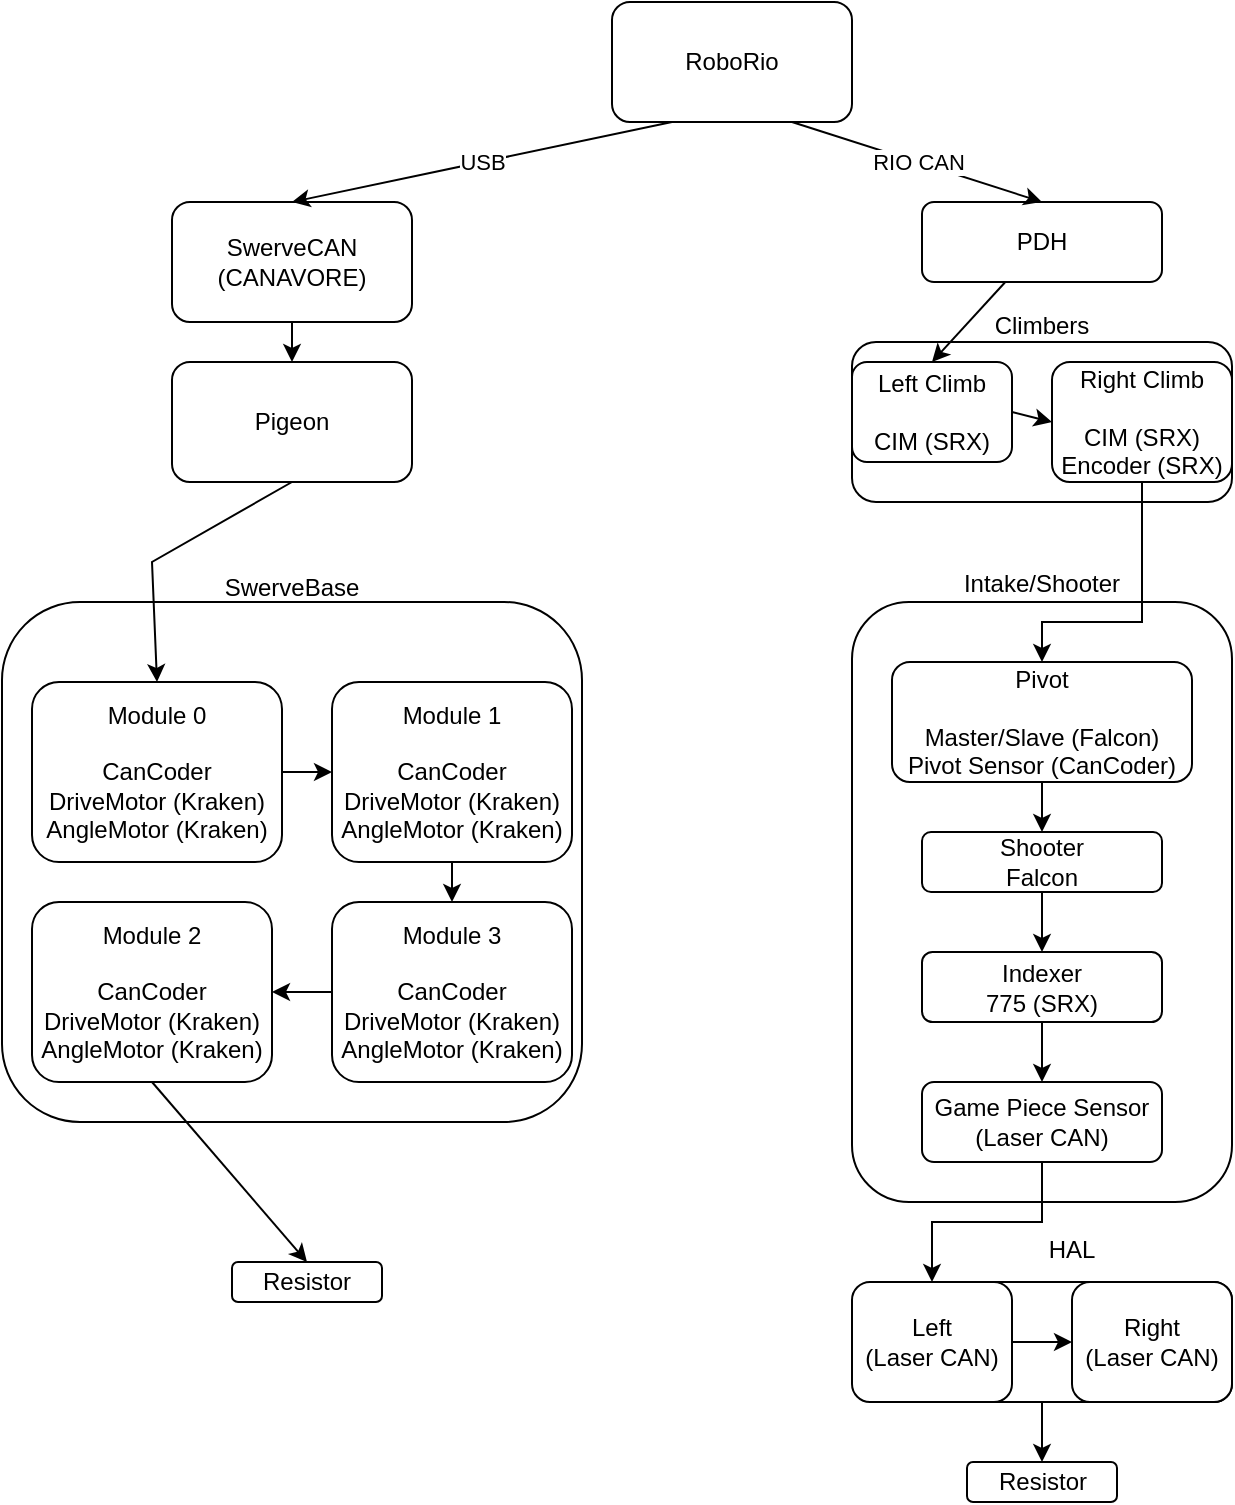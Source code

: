<mxfile version="23.1.1" type="device">
  <diagram name="Page-1" id="ezf9kzDgLRbaJWV2NEEC">
    <mxGraphModel dx="734" dy="658" grid="1" gridSize="10" guides="1" tooltips="1" connect="1" arrows="1" fold="1" page="1" pageScale="1" pageWidth="850" pageHeight="1100" math="0" shadow="0">
      <root>
        <mxCell id="0" />
        <mxCell id="1" parent="0" />
        <mxCell id="kCblFk3yUh5wosCjg6-f-1" value="RoboRio" style="rounded=1;whiteSpace=wrap;html=1;" vertex="1" parent="1">
          <mxGeometry x="340" y="50" width="120" height="60" as="geometry" />
        </mxCell>
        <mxCell id="kCblFk3yUh5wosCjg6-f-2" value="SwerveCAN&lt;br&gt;(CANAVORE)" style="rounded=1;whiteSpace=wrap;html=1;" vertex="1" parent="1">
          <mxGeometry x="120" y="150" width="120" height="60" as="geometry" />
        </mxCell>
        <mxCell id="kCblFk3yUh5wosCjg6-f-4" value="SwerveBase" style="rounded=1;whiteSpace=wrap;html=1;spacingTop=0;labelPosition=center;verticalLabelPosition=top;align=center;verticalAlign=bottom;spacing=0;" vertex="1" parent="1">
          <mxGeometry x="35" y="350" width="290" height="260" as="geometry" />
        </mxCell>
        <mxCell id="kCblFk3yUh5wosCjg6-f-6" value="Module 0&lt;br&gt;&lt;br&gt;CanCoder&lt;br&gt;DriveMotor (Kraken)&lt;br&gt;AngleMotor (Kraken)" style="rounded=1;whiteSpace=wrap;html=1;" vertex="1" parent="1">
          <mxGeometry x="50" y="390" width="125" height="90" as="geometry" />
        </mxCell>
        <mxCell id="kCblFk3yUh5wosCjg6-f-9" value="Module 1&lt;br&gt;&lt;br&gt;CanCoder&lt;br&gt;DriveMotor (Kraken)&lt;br&gt;AngleMotor (Kraken)" style="rounded=1;whiteSpace=wrap;html=1;" vertex="1" parent="1">
          <mxGeometry x="200" y="390" width="120" height="90" as="geometry" />
        </mxCell>
        <mxCell id="kCblFk3yUh5wosCjg6-f-10" value="Module 2&lt;br&gt;&lt;br&gt;CanCoder&lt;br&gt;DriveMotor (Kraken)&lt;br&gt;AngleMotor (Kraken)" style="rounded=1;whiteSpace=wrap;html=1;" vertex="1" parent="1">
          <mxGeometry x="50" y="500" width="120" height="90" as="geometry" />
        </mxCell>
        <mxCell id="kCblFk3yUh5wosCjg6-f-11" value="Module 3&lt;br&gt;&lt;br&gt;CanCoder&lt;br&gt;DriveMotor (Kraken)&lt;br&gt;AngleMotor (Kraken)" style="rounded=1;whiteSpace=wrap;html=1;" vertex="1" parent="1">
          <mxGeometry x="200" y="500" width="120" height="90" as="geometry" />
        </mxCell>
        <mxCell id="kCblFk3yUh5wosCjg6-f-12" value="Pigeon" style="rounded=1;whiteSpace=wrap;html=1;" vertex="1" parent="1">
          <mxGeometry x="120" y="230" width="120" height="60" as="geometry" />
        </mxCell>
        <mxCell id="kCblFk3yUh5wosCjg6-f-16" value="PDH" style="rounded=1;whiteSpace=wrap;html=1;" vertex="1" parent="1">
          <mxGeometry x="495" y="150" width="120" height="40" as="geometry" />
        </mxCell>
        <mxCell id="kCblFk3yUh5wosCjg6-f-17" value="" style="endArrow=classic;html=1;rounded=0;exitX=0.75;exitY=1;exitDx=0;exitDy=0;entryX=0.5;entryY=0;entryDx=0;entryDy=0;" edge="1" parent="1" source="kCblFk3yUh5wosCjg6-f-1" target="kCblFk3yUh5wosCjg6-f-16">
          <mxGeometry relative="1" as="geometry">
            <mxPoint x="470" y="190" as="sourcePoint" />
            <mxPoint x="570" y="210" as="targetPoint" />
          </mxGeometry>
        </mxCell>
        <mxCell id="kCblFk3yUh5wosCjg6-f-18" value="RIO CAN" style="edgeLabel;resizable=0;html=1;align=center;verticalAlign=middle;" connectable="0" vertex="1" parent="kCblFk3yUh5wosCjg6-f-17">
          <mxGeometry relative="1" as="geometry" />
        </mxCell>
        <mxCell id="kCblFk3yUh5wosCjg6-f-19" value="" style="endArrow=classic;html=1;rounded=0;exitX=0.25;exitY=1;exitDx=0;exitDy=0;entryX=0.5;entryY=0;entryDx=0;entryDy=0;" edge="1" parent="1" source="kCblFk3yUh5wosCjg6-f-1" target="kCblFk3yUh5wosCjg6-f-2">
          <mxGeometry relative="1" as="geometry">
            <mxPoint x="270" y="140" as="sourcePoint" />
            <mxPoint x="370" y="140" as="targetPoint" />
          </mxGeometry>
        </mxCell>
        <mxCell id="kCblFk3yUh5wosCjg6-f-20" value="USB" style="edgeLabel;resizable=0;html=1;align=center;verticalAlign=middle;" connectable="0" vertex="1" parent="kCblFk3yUh5wosCjg6-f-19">
          <mxGeometry relative="1" as="geometry" />
        </mxCell>
        <mxCell id="kCblFk3yUh5wosCjg6-f-23" value="" style="endArrow=classic;html=1;rounded=0;exitX=0.5;exitY=1;exitDx=0;exitDy=0;entryX=0.5;entryY=0;entryDx=0;entryDy=0;" edge="1" parent="1" source="kCblFk3yUh5wosCjg6-f-2" target="kCblFk3yUh5wosCjg6-f-12">
          <mxGeometry width="50" height="50" relative="1" as="geometry">
            <mxPoint x="380" y="250" as="sourcePoint" />
            <mxPoint x="430" y="200" as="targetPoint" />
          </mxGeometry>
        </mxCell>
        <mxCell id="kCblFk3yUh5wosCjg6-f-25" value="" style="endArrow=classic;html=1;rounded=0;exitX=0.5;exitY=1;exitDx=0;exitDy=0;entryX=0.5;entryY=0;entryDx=0;entryDy=0;" edge="1" parent="1" source="kCblFk3yUh5wosCjg6-f-12" target="kCblFk3yUh5wosCjg6-f-6">
          <mxGeometry width="50" height="50" relative="1" as="geometry">
            <mxPoint x="370" y="330" as="sourcePoint" />
            <mxPoint x="420" y="280" as="targetPoint" />
            <Array as="points">
              <mxPoint x="110" y="330" />
            </Array>
          </mxGeometry>
        </mxCell>
        <mxCell id="kCblFk3yUh5wosCjg6-f-26" value="" style="endArrow=classic;html=1;rounded=0;exitX=1;exitY=0.5;exitDx=0;exitDy=0;" edge="1" parent="1" source="kCblFk3yUh5wosCjg6-f-6" target="kCblFk3yUh5wosCjg6-f-9">
          <mxGeometry width="50" height="50" relative="1" as="geometry">
            <mxPoint x="340" y="360" as="sourcePoint" />
            <mxPoint x="390" y="310" as="targetPoint" />
          </mxGeometry>
        </mxCell>
        <mxCell id="kCblFk3yUh5wosCjg6-f-27" value="" style="endArrow=classic;html=1;rounded=0;exitX=0.5;exitY=1;exitDx=0;exitDy=0;entryX=0.5;entryY=0;entryDx=0;entryDy=0;" edge="1" parent="1" source="kCblFk3yUh5wosCjg6-f-9" target="kCblFk3yUh5wosCjg6-f-11">
          <mxGeometry width="50" height="50" relative="1" as="geometry">
            <mxPoint x="410" y="460" as="sourcePoint" />
            <mxPoint x="460" y="410" as="targetPoint" />
          </mxGeometry>
        </mxCell>
        <mxCell id="kCblFk3yUh5wosCjg6-f-28" value="" style="endArrow=classic;html=1;rounded=0;exitX=0;exitY=0.5;exitDx=0;exitDy=0;entryX=1;entryY=0.5;entryDx=0;entryDy=0;" edge="1" parent="1" source="kCblFk3yUh5wosCjg6-f-11" target="kCblFk3yUh5wosCjg6-f-10">
          <mxGeometry width="50" height="50" relative="1" as="geometry">
            <mxPoint x="390" y="490" as="sourcePoint" />
            <mxPoint x="440" y="440" as="targetPoint" />
          </mxGeometry>
        </mxCell>
        <mxCell id="kCblFk3yUh5wosCjg6-f-29" value="Resistor" style="rounded=1;whiteSpace=wrap;html=1;" vertex="1" parent="1">
          <mxGeometry x="150" y="680" width="75" height="20" as="geometry" />
        </mxCell>
        <mxCell id="kCblFk3yUh5wosCjg6-f-30" value="" style="endArrow=classic;html=1;rounded=0;exitX=0.5;exitY=1;exitDx=0;exitDy=0;entryX=0.5;entryY=0;entryDx=0;entryDy=0;" edge="1" parent="1" source="kCblFk3yUh5wosCjg6-f-10" target="kCblFk3yUh5wosCjg6-f-29">
          <mxGeometry width="50" height="50" relative="1" as="geometry">
            <mxPoint x="390" y="490" as="sourcePoint" />
            <mxPoint x="440" y="440" as="targetPoint" />
          </mxGeometry>
        </mxCell>
        <mxCell id="kCblFk3yUh5wosCjg6-f-31" value="Resistor" style="rounded=1;whiteSpace=wrap;html=1;" vertex="1" parent="1">
          <mxGeometry x="517.5" y="780" width="75" height="20" as="geometry" />
        </mxCell>
        <mxCell id="kCblFk3yUh5wosCjg6-f-32" value="&lt;p style=&quot;line-height: 120%;&quot;&gt;Climbers&lt;/p&gt;" style="rounded=1;whiteSpace=wrap;html=1;spacingTop=0;labelPosition=center;verticalLabelPosition=top;align=center;verticalAlign=bottom;spacing=-11;" vertex="1" parent="1">
          <mxGeometry x="460" y="220" width="190" height="80" as="geometry" />
        </mxCell>
        <mxCell id="kCblFk3yUh5wosCjg6-f-33" value="Intake/Shooter" style="rounded=1;fontColor=default;whiteSpace=wrap;html=1;spacingTop=-5;labelPosition=center;verticalLabelPosition=top;align=center;verticalAlign=bottom;" vertex="1" parent="1">
          <mxGeometry x="460" y="350" width="190" height="300" as="geometry" />
        </mxCell>
        <mxCell id="kCblFk3yUh5wosCjg6-f-34" value="Left Climb&lt;br&gt;&lt;br&gt;CIM (SRX)" style="rounded=1;whiteSpace=wrap;html=1;" vertex="1" parent="1">
          <mxGeometry x="460" y="230" width="80" height="50" as="geometry" />
        </mxCell>
        <mxCell id="kCblFk3yUh5wosCjg6-f-48" value="" style="edgeStyle=orthogonalEdgeStyle;rounded=0;orthogonalLoop=1;jettySize=auto;html=1;" edge="1" parent="1" source="kCblFk3yUh5wosCjg6-f-35" target="kCblFk3yUh5wosCjg6-f-36">
          <mxGeometry relative="1" as="geometry">
            <Array as="points">
              <mxPoint x="605" y="360" />
              <mxPoint x="555" y="360" />
            </Array>
          </mxGeometry>
        </mxCell>
        <mxCell id="kCblFk3yUh5wosCjg6-f-35" value="Right Climb&lt;br&gt;&lt;br&gt;CIM (SRX)&lt;br&gt;Encoder (SRX)" style="rounded=1;whiteSpace=wrap;html=1;" vertex="1" parent="1">
          <mxGeometry x="560" y="230" width="90" height="60" as="geometry" />
        </mxCell>
        <mxCell id="kCblFk3yUh5wosCjg6-f-51" value="" style="edgeStyle=orthogonalEdgeStyle;rounded=0;orthogonalLoop=1;jettySize=auto;html=1;" edge="1" parent="1" source="kCblFk3yUh5wosCjg6-f-36" target="kCblFk3yUh5wosCjg6-f-37">
          <mxGeometry relative="1" as="geometry" />
        </mxCell>
        <mxCell id="kCblFk3yUh5wosCjg6-f-36" value="Pivot&lt;br&gt;&lt;br&gt;Master/Slave (Falcon)&lt;br&gt;Pivot Sensor (CanCoder)" style="rounded=1;whiteSpace=wrap;html=1;" vertex="1" parent="1">
          <mxGeometry x="480" y="380" width="150" height="60" as="geometry" />
        </mxCell>
        <mxCell id="kCblFk3yUh5wosCjg6-f-54" value="" style="edgeStyle=orthogonalEdgeStyle;rounded=0;orthogonalLoop=1;jettySize=auto;html=1;" edge="1" parent="1" source="kCblFk3yUh5wosCjg6-f-37" target="kCblFk3yUh5wosCjg6-f-40">
          <mxGeometry relative="1" as="geometry" />
        </mxCell>
        <mxCell id="kCblFk3yUh5wosCjg6-f-37" value="Shooter&lt;br&gt;Falcon" style="rounded=1;whiteSpace=wrap;html=1;" vertex="1" parent="1">
          <mxGeometry x="495" y="465" width="120" height="30" as="geometry" />
        </mxCell>
        <mxCell id="kCblFk3yUh5wosCjg6-f-56" value="" style="edgeStyle=orthogonalEdgeStyle;rounded=0;orthogonalLoop=1;jettySize=auto;html=1;" edge="1" parent="1" source="kCblFk3yUh5wosCjg6-f-40" target="kCblFk3yUh5wosCjg6-f-42">
          <mxGeometry relative="1" as="geometry" />
        </mxCell>
        <mxCell id="kCblFk3yUh5wosCjg6-f-40" value="Indexer&lt;br&gt;775 (SRX)" style="rounded=1;whiteSpace=wrap;html=1;" vertex="1" parent="1">
          <mxGeometry x="495" y="525" width="120" height="35" as="geometry" />
        </mxCell>
        <mxCell id="kCblFk3yUh5wosCjg6-f-57" value="" style="edgeStyle=orthogonalEdgeStyle;rounded=0;orthogonalLoop=1;jettySize=auto;html=1;entryX=0.5;entryY=0;entryDx=0;entryDy=0;" edge="1" parent="1" source="kCblFk3yUh5wosCjg6-f-42" target="kCblFk3yUh5wosCjg6-f-60">
          <mxGeometry relative="1" as="geometry">
            <Array as="points">
              <mxPoint x="555" y="660" />
              <mxPoint x="500" y="660" />
            </Array>
          </mxGeometry>
        </mxCell>
        <mxCell id="kCblFk3yUh5wosCjg6-f-42" value="Game Piece Sensor&lt;br&gt;(Laser CAN)" style="rounded=1;whiteSpace=wrap;html=1;" vertex="1" parent="1">
          <mxGeometry x="495" y="590" width="120" height="40" as="geometry" />
        </mxCell>
        <mxCell id="kCblFk3yUh5wosCjg6-f-45" value="" style="endArrow=classic;html=1;rounded=0;exitX=1;exitY=0.5;exitDx=0;exitDy=0;entryX=0;entryY=0.5;entryDx=0;entryDy=0;" edge="1" parent="1" source="kCblFk3yUh5wosCjg6-f-34" target="kCblFk3yUh5wosCjg6-f-35">
          <mxGeometry width="50" height="50" relative="1" as="geometry">
            <mxPoint x="370" y="280" as="sourcePoint" />
            <mxPoint x="420" y="230" as="targetPoint" />
          </mxGeometry>
        </mxCell>
        <mxCell id="kCblFk3yUh5wosCjg6-f-58" value="" style="edgeStyle=orthogonalEdgeStyle;rounded=0;orthogonalLoop=1;jettySize=auto;html=1;exitX=0.356;exitY=0.982;exitDx=0;exitDy=0;exitPerimeter=0;" edge="1" parent="1" source="kCblFk3yUh5wosCjg6-f-46" target="kCblFk3yUh5wosCjg6-f-31">
          <mxGeometry relative="1" as="geometry">
            <Array as="points">
              <mxPoint x="555" y="749" />
            </Array>
          </mxGeometry>
        </mxCell>
        <mxCell id="kCblFk3yUh5wosCjg6-f-46" value="HAL" style="rounded=1;whiteSpace=wrap;html=1;labelPosition=center;verticalLabelPosition=top;align=center;verticalAlign=bottom;spacing=9;" vertex="1" parent="1">
          <mxGeometry x="490" y="690" width="160" height="60" as="geometry" />
        </mxCell>
        <mxCell id="kCblFk3yUh5wosCjg6-f-60" value="Left&lt;br&gt;(Laser CAN)" style="rounded=1;whiteSpace=wrap;html=1;" vertex="1" parent="1">
          <mxGeometry x="460" y="690" width="80" height="60" as="geometry" />
        </mxCell>
        <mxCell id="kCblFk3yUh5wosCjg6-f-61" value="Right&lt;br&gt;(Laser CAN)" style="rounded=1;whiteSpace=wrap;html=1;" vertex="1" parent="1">
          <mxGeometry x="570" y="690" width="80" height="60" as="geometry" />
        </mxCell>
        <mxCell id="kCblFk3yUh5wosCjg6-f-62" value="" style="endArrow=classic;html=1;rounded=0;exitX=1;exitY=0.5;exitDx=0;exitDy=0;entryX=0;entryY=0.5;entryDx=0;entryDy=0;" edge="1" parent="1" source="kCblFk3yUh5wosCjg6-f-60" target="kCblFk3yUh5wosCjg6-f-61">
          <mxGeometry width="50" height="50" relative="1" as="geometry">
            <mxPoint x="320" y="750" as="sourcePoint" />
            <mxPoint x="370" y="700" as="targetPoint" />
          </mxGeometry>
        </mxCell>
        <mxCell id="kCblFk3yUh5wosCjg6-f-63" value="" style="endArrow=classic;html=1;rounded=0;entryX=0.5;entryY=0;entryDx=0;entryDy=0;" edge="1" parent="1" source="kCblFk3yUh5wosCjg6-f-16" target="kCblFk3yUh5wosCjg6-f-34">
          <mxGeometry width="50" height="50" relative="1" as="geometry">
            <mxPoint x="380" y="280" as="sourcePoint" />
            <mxPoint x="430" y="230" as="targetPoint" />
          </mxGeometry>
        </mxCell>
      </root>
    </mxGraphModel>
  </diagram>
</mxfile>
